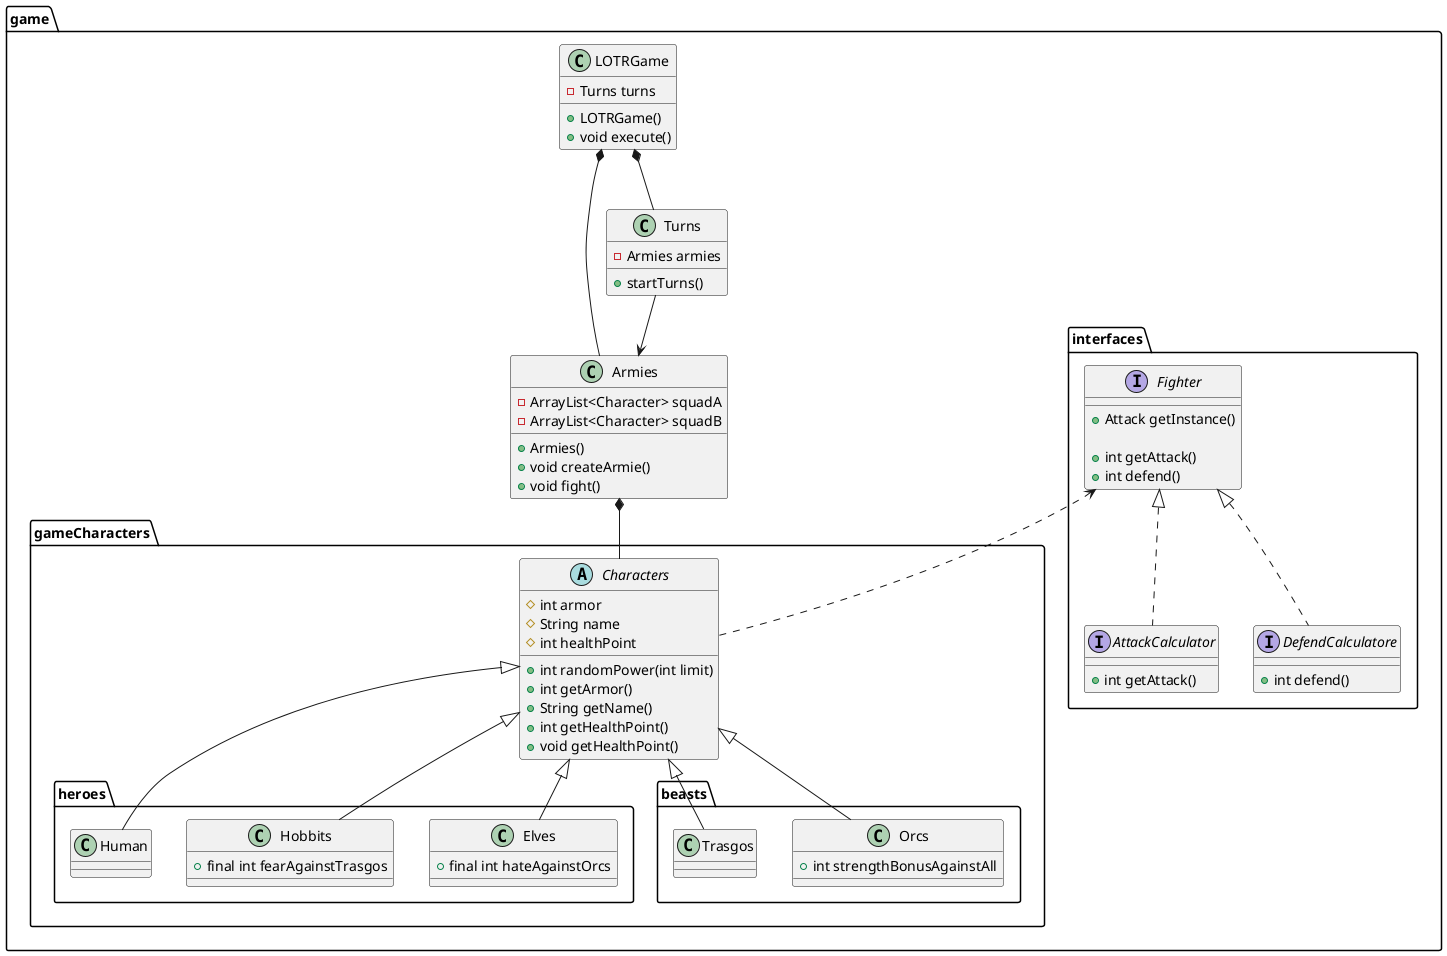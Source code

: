 @startuml LOTRGame




package game{
    Class LOTRGame{
        -Turns turns

        +LOTRGame()
        +void execute()

    }
    Class Armies{
        -ArrayList<Character> squadA
        -ArrayList<Character> squadB

        +Armies()
        +void createArmie()
        +void fight()
    }

    Class Turns{
        -Armies armies

        +startTurns()

    }

    package interfaces{

        interface Fighter{
            +Attack getInstance()

            +int getAttack()
            +int defend()

        }

        interface AttackCalculator{
            +int getAttack()
         }

        interface DefendCalculatore{
            +int defend()
        }




    }


    package gameCharacters{

        Abstract Class Characters{
            #int armor
            #String name
            #int healthPoint

            +int randomPower(int limit)
            +int getArmor()
            +String getName()
            +int getHealthPoint()
            +void getHealthPoint()

        }

        package heroes{
            Class Elves{
                +final int hateAgainstOrcs
            }

            Class Hobbits{
                +final int fearAgainstTrasgos
            }
            Class Human{

            }


        }

        package beasts{


            Class Orcs{
                +int strengthBonusAgainstAll
            }
            Class Trasgos{
            }

        }

    }
}



LOTRGame *-- Turns
LOTRGame *-- Armies

Turns --> Armies

Armies *-- Characters

Characters .up.> Fighter

Fighter <|.. AttackCalculator
Fighter <|.. DefendCalculatore


Characters <|-- Elves
Characters <|-- Hobbits
Characters <|-- Human

Characters <|-- Orcs
Characters <|-- Trasgos



@enduml